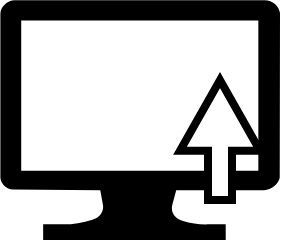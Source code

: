 <mxfile version="20.8.16" type="device"><diagram name="第 1 页" id="bnFrm372mhreZrRCL2Cp"><mxGraphModel dx="940" dy="702" grid="1" gridSize="10" guides="1" tooltips="1" connect="1" arrows="1" fold="1" page="1" pageScale="1" pageWidth="827" pageHeight="1169" math="0" shadow="0"><root><mxCell id="0"/><mxCell id="1" parent="0"/><mxCell id="OM1EP5aG5tEP4bgmwHoR-1" value="" style="verticalLabelPosition=bottom;html=1;verticalAlign=top;align=center;strokeColor=none;fillColor=#000000;shape=mxgraph.azure.computer;pointerEvents=1;" parent="1" vertex="1"><mxGeometry x="180" y="100" width="140" height="120" as="geometry"/></mxCell><mxCell id="OM1EP5aG5tEP4bgmwHoR-2" value="" style="shape=singleArrow;direction=north;whiteSpace=wrap;html=1;arrowWidth=0.3;arrowSize=0.589;strokeWidth=4;fillColor=default;fillStyle=solid;" parent="1" vertex="1"><mxGeometry x="270" y="140" width="40" height="60" as="geometry"/></mxCell></root></mxGraphModel></diagram></mxfile>
